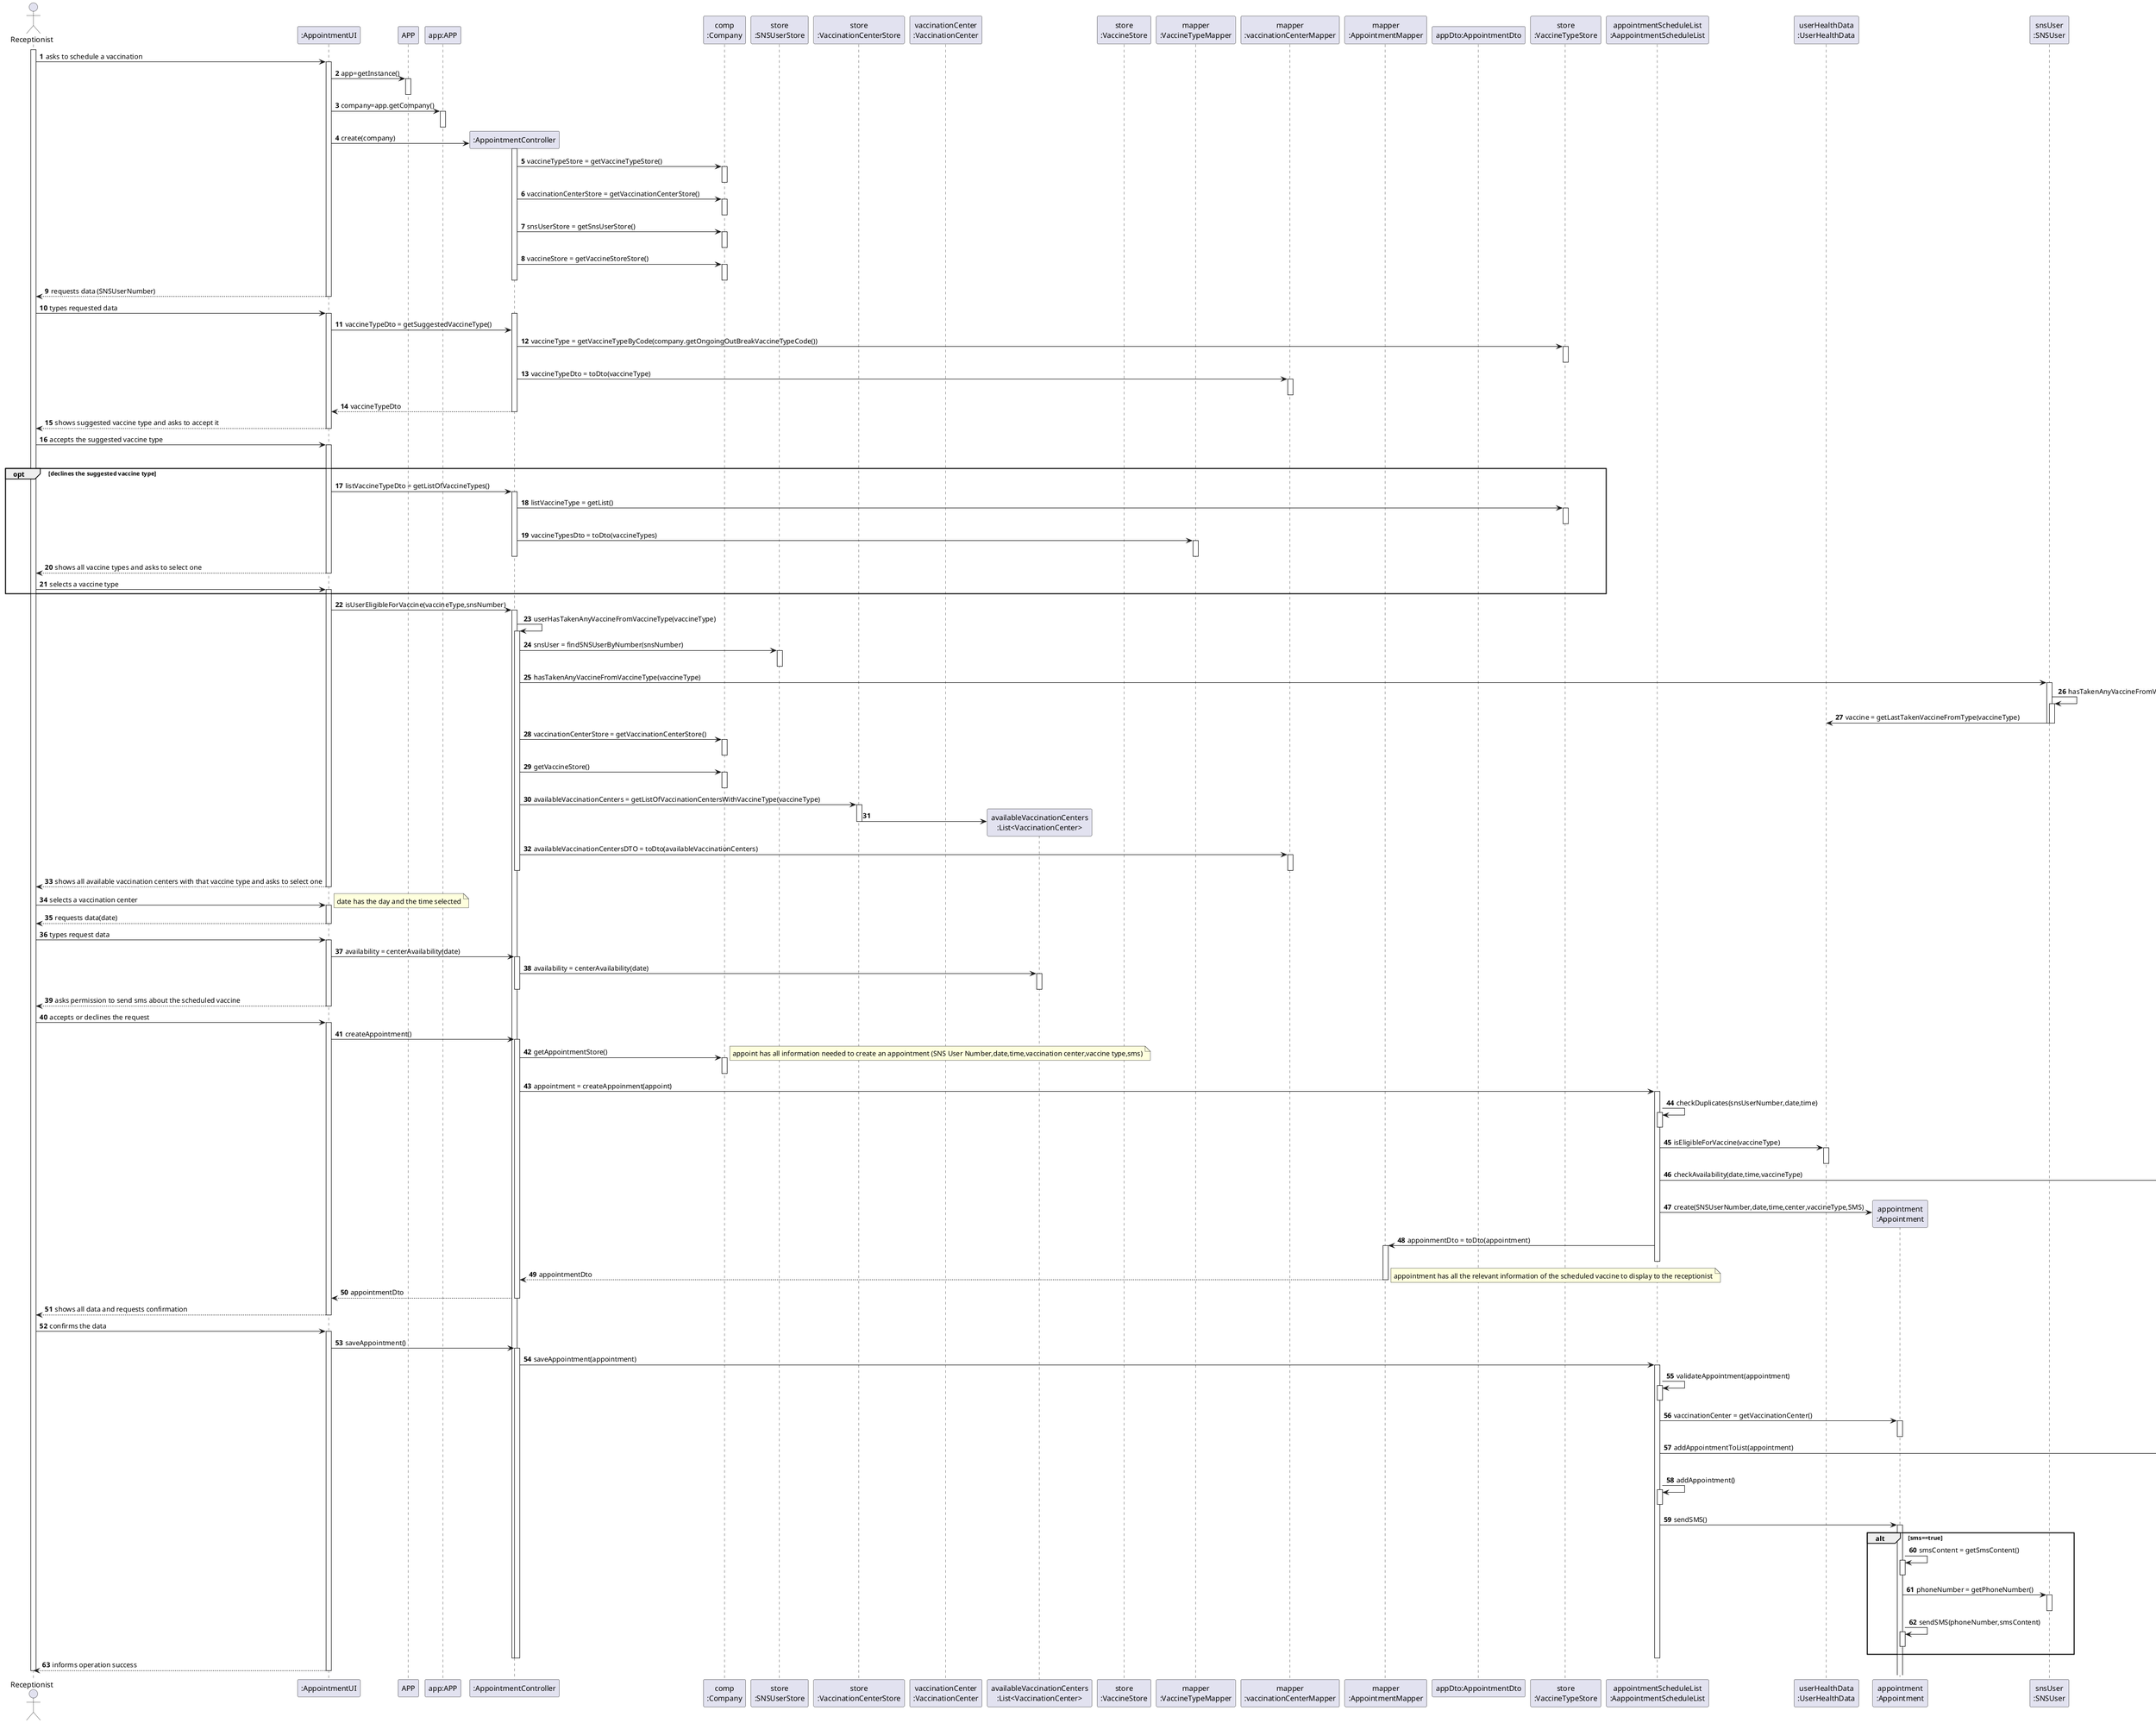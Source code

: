 @startuml US02_SD
autonumber
'hide footbox
actor "Receptionist" as RECEPT

participant ":AppointmentUI" as UI
participant "APP" as APPCLASS
participant "app:APP" as APPINSTANCE
participant ":AppointmentController" as CTRL
participant "comp\n:Company" as COMP
participant "store\n:SNSUserStore" as USERSTORE
participant "store\n:VaccinationCenterStore" as CENTERSTORE
participant "vaccinationCenter\n:VaccinationCenter" as CENTER
participant "availableVaccinationCenters\n:List<VaccinationCenter>" as LISTCENTER
participant "store\n:VaccineStore" as VACCINESTORE
participant "mapper\n:VaccineTypeMapper" as VACTYPEMAPPER
participant "mapper\n:vaccinationCenterMapper" as VACMAPPER
participant "mapper\n:AppointmentMapper" as APPMAPPER
participant "appDto:AppointmentDto" as DTO
participant "store\n:VaccineTypeStore" as VACSTORE
participant "appointmentScheduleList\n:AappointmentScheduleList" as APPLIST
participant "userHealthData\n:UserHealthData" as USERDATA
participant "appointment\n:Appointment" as APPOINT
participant "snsUser\n:SNSUser" as SNSUSER
participant "vaccinationCenter\n:VaccinationCenter" as VACCENTER
participant ":TimeUtils" as TIMEUTILS
participant "vaccinesTypes\n:List<VaccineType>"
participant "administeredVaccines\n:List<Vaccines>"
participant "vaccineTypesDto\n:List<VaccineTypeDto>"


activate RECEPT
RECEPT -> UI : asks to schedule a vaccination
activate UI

UI -> APPCLASS : app=getInstance()
activate APPCLASS
deactivate APPCLASS

UI -> APPINSTANCE : company=app.getCompany()
activate APPINSTANCE
deactivate APPINSTANCE

UI -> CTRL** : create(company)

activate CTRL
CTRL -> COMP : vaccineTypeStore = getVaccineTypeStore()
activate COMP
deactivate COMP
CTRL -> COMP : vaccinationCenterStore = getVaccinationCenterStore()
activate COMP
deactivate COMP
CTRL -> COMP : snsUserStore = getSnsUserStore()
activate COMP
deactivate COMP
CTRL -> COMP : vaccineStore = getVaccineStoreStore()
activate COMP
deactivate COMP
deactivate CTRL

UI --> RECEPT : requests data (SNSUserNumber)
deactivate UI

RECEPT -> UI : types requested data
activate UI
activate CTRL

UI -> CTRL : vaccineTypeDto = getSuggestedVaccineType()

CTRL -> VACSTORE : vaccineType = getVaccineTypeByCode(company.getOngoingOutBreakVaccineTypeCode())
activate VACSTORE
deactivate VACSTORE

CTRL -> VACMAPPER : vaccineTypeDto = toDto(vaccineType)
activate VACMAPPER
deactivate VACMAPPER

CTRL --> UI : vaccineTypeDto
deactivate CTRL

UI --> RECEPT : shows suggested vaccine type and asks to accept it
deactivate UI

RECEPT -> UI : accepts the suggested vaccine type
activate UI

deactivate CTRL

opt declines the suggested vaccine type
UI -> CTRL : listVaccineTypeDto = getListOfVaccineTypes()
activate CTRL

CTRL -> VACSTORE : listVaccineType = getList()
activate VACSTORE
deactivate VACSTORE

CTRL -> VACTYPEMAPPER : vaccineTypesDto = toDto(vaccineTypes)
activate VACTYPEMAPPER
deactivate VACTYPEMAPPER
deactivate CTRL

UI --> RECEPT : shows all vaccine types and asks to select one
deactivate UI

RECEPT -> UI : selects a vaccine type
activate UI
end

UI -> CTRL : isUserEligibleForVaccine(vaccineType,snsNumber)
activate CTRL

CTRL -> CTRL : userHasTakenAnyVaccineFromVaccineType(vaccineType)
activate CTRL 

CTRL -> USERSTORE : snsUser = findSNSUserByNumber(snsNumber)
activate USERSTORE
deactivate USERSTORE

CTRL -> SNSUSER : hasTakenAnyVaccineFromVaccineType(vaccineType)
activate SNSUSER

SNSUSER -> SNSUSER : hasTakenAnyVaccineFromVaccineType(vaccineType)
activate SNSUSER

SNSUSER -> USERDATA : vaccine = getLastTakenVaccineFromType(vaccineType)
deactivate SNSUSER
deactivate SNSUSER

CTRL -> COMP : vaccinationCenterStore = getVaccinationCenterStore()
activate COMP
deactivate COMP

CTRL -> COMP : getVaccineStore()
activate COMP
deactivate COMP

CTRL -> CENTERSTORE : availableVaccinationCenters = getListOfVaccinationCentersWithVaccineType(vaccineType)
activate CENTERSTORE
CENTERSTORE -> LISTCENTER**
deactivate CENTERSTORE

CTRL -> VACMAPPER : availableVaccinationCentersDTO = toDto(availableVaccinationCenters)
activate VACMAPPER
deactivate VACMAPPER

deactivate CTRL

UI --> RECEPT : shows all available vaccination centers with that vaccine type and asks to select one
deactivate UI

RECEPT -> UI : selects a vaccination center
activate UI

note right
date has the day and the time selected
end note
UI --> RECEPT : requests data(date)
deactivate UI

RECEPT -> UI : types request data
activate UI

UI -> CTRL : availability = centerAvailability(date)
activate CTRL

CTRL -> LISTCENTER : availability = centerAvailability(date)
activate LISTCENTER
deactivate LISTCENTER
deactivate CTRL


UI --> RECEPT : asks permission to send sms about the scheduled vaccine
deactivate UI
RECEPT -> UI : accepts or declines the request
activate UI

UI -> CTRL : createAppointment()
activate CTRL

CTRL -> COMP : getAppointmentStore()
activate COMP
deactivate COMP

note right 
appoint has all information needed to create an appointment (SNS User Number,date,time,vaccination center,vaccine type,sms)
end note

CTRL -> APPLIST : appointment = createAppoinment(appoint)
activate APPLIST

APPLIST -> APPLIST : checkDuplicates(snsUserNumber,date,time)
activate APPLIST
deactivate APPLIST

APPLIST -> USERDATA : isEligibleForVaccine(vaccineType)
activate USERDATA
deactivate USERDATA

APPLIST -> VACCENTER : checkAvailability(date,time,vaccineType)
activate VACCENTER
deactivate VACCENTER

APPLIST -> APPOINT** : create(SNSUserNumber,date,time,center,vaccineType,SMS)

APPLIST -> APPMAPPER : appoinmentDto = toDto(appointment)
activate APPMAPPER
deactivate APPLIST

APPMAPPER --> CTRL : appointmentDto
deactivate APPMAPPER

note right 
    appointment has all the relevant information of the scheduled vaccine to display to the receptionist
end note

CTRL --> UI : appointmentDto
deactivate CTRL

UI --> RECEPT : shows all data and requests confirmation
deactivate UI
RECEPT -> UI : confirms the data
activate UI

UI -> CTRL : saveAppointment()
activate CTRL

CTRL -> APPLIST : saveAppointment(appointment)
activate APPLIST

APPLIST -> APPLIST : validateAppointment(appointment)
activate APPLIST
deactivate APPLIST

APPLIST -> APPOINT : vaccinationCenter = getVaccinationCenter()
activate APPOINT
deactivate APPOINT

APPLIST -> VACCENTER : addAppointmentToList(appointment)
activate VACCENTER
deactivate VACCENTER

APPLIST -> APPLIST : addAppointment()
activate APPLIST
deactivate APPLIST

APPLIST -> APPOINT : sendSMS()
activate APPOINT

alt sms==true
APPOINT -> APPOINT : smsContent = getSmsContent()
activate APPOINT
deactivate APPOINT

APPOINT -> SNSUSER : phoneNumber = getPhoneNumber()
activate SNSUSER
deactivate SNSUSER

APPOINT -> APPOINT : sendSMS(phoneNumber,smsContent)
activate APPOINT
deactivate APPOINT
end

deactivate APPLIST
deactivate CTRL

UI --> RECEPT : informs operation success
deactivate UI

deactivate RECEPT

@enduml